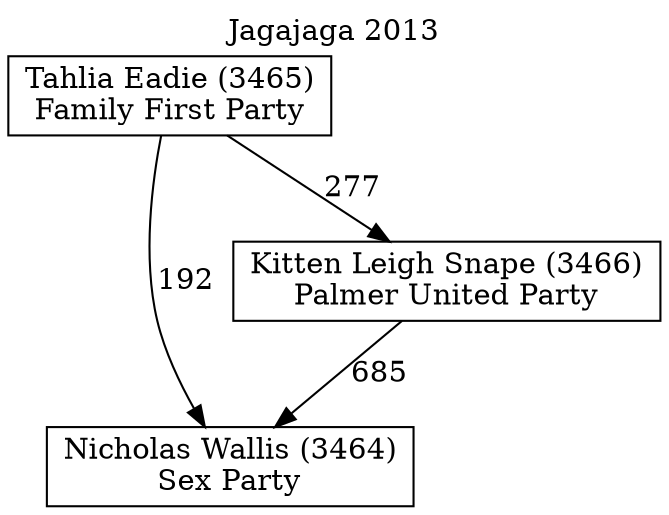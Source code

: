 // House preference flow
digraph "Nicholas Wallis (3464)_Jagajaga_2013" {
	graph [label="Jagajaga 2013" labelloc=t mclimit=10]
	node [shape=box]
	"Nicholas Wallis (3464)" [label="Nicholas Wallis (3464)
Sex Party"]
	"Kitten Leigh Snape (3466)" [label="Kitten Leigh Snape (3466)
Palmer United Party"]
	"Tahlia Eadie (3465)" [label="Tahlia Eadie (3465)
Family First Party"]
	"Kitten Leigh Snape (3466)" -> "Nicholas Wallis (3464)" [label=685]
	"Tahlia Eadie (3465)" -> "Kitten Leigh Snape (3466)" [label=277]
	"Tahlia Eadie (3465)" -> "Nicholas Wallis (3464)" [label=192]
}
